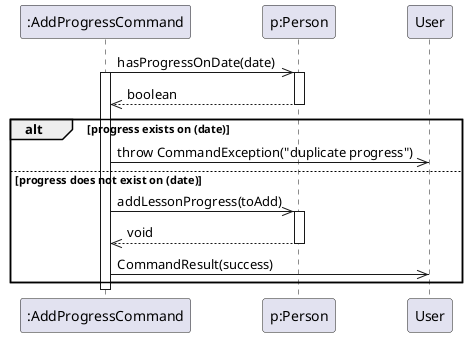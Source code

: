 @startuml
participant ":AddProgressCommand"
participant "p:Person"
participant User

":AddProgressCommand" ->> "p:Person": hasProgressOnDate(date)
activate ":AddProgressCommand"
activate "p:Person"
"p:Person" -->> ":AddProgressCommand": boolean
deactivate "p:Person"

alt progress exists on (date)
    ":AddProgressCommand" ->> User: throw CommandException("duplicate progress")
else progress does not exist on (date)
    ":AddProgressCommand" ->> "p:Person": addLessonProgress(toAdd)
    activate "p:Person"
    "p:Person" -->> ":AddProgressCommand": void
    deactivate "p:Person"

    ":AddProgressCommand" ->> User: CommandResult(success)
    end
deactivate ":AddProgressCommand"
@enduml
